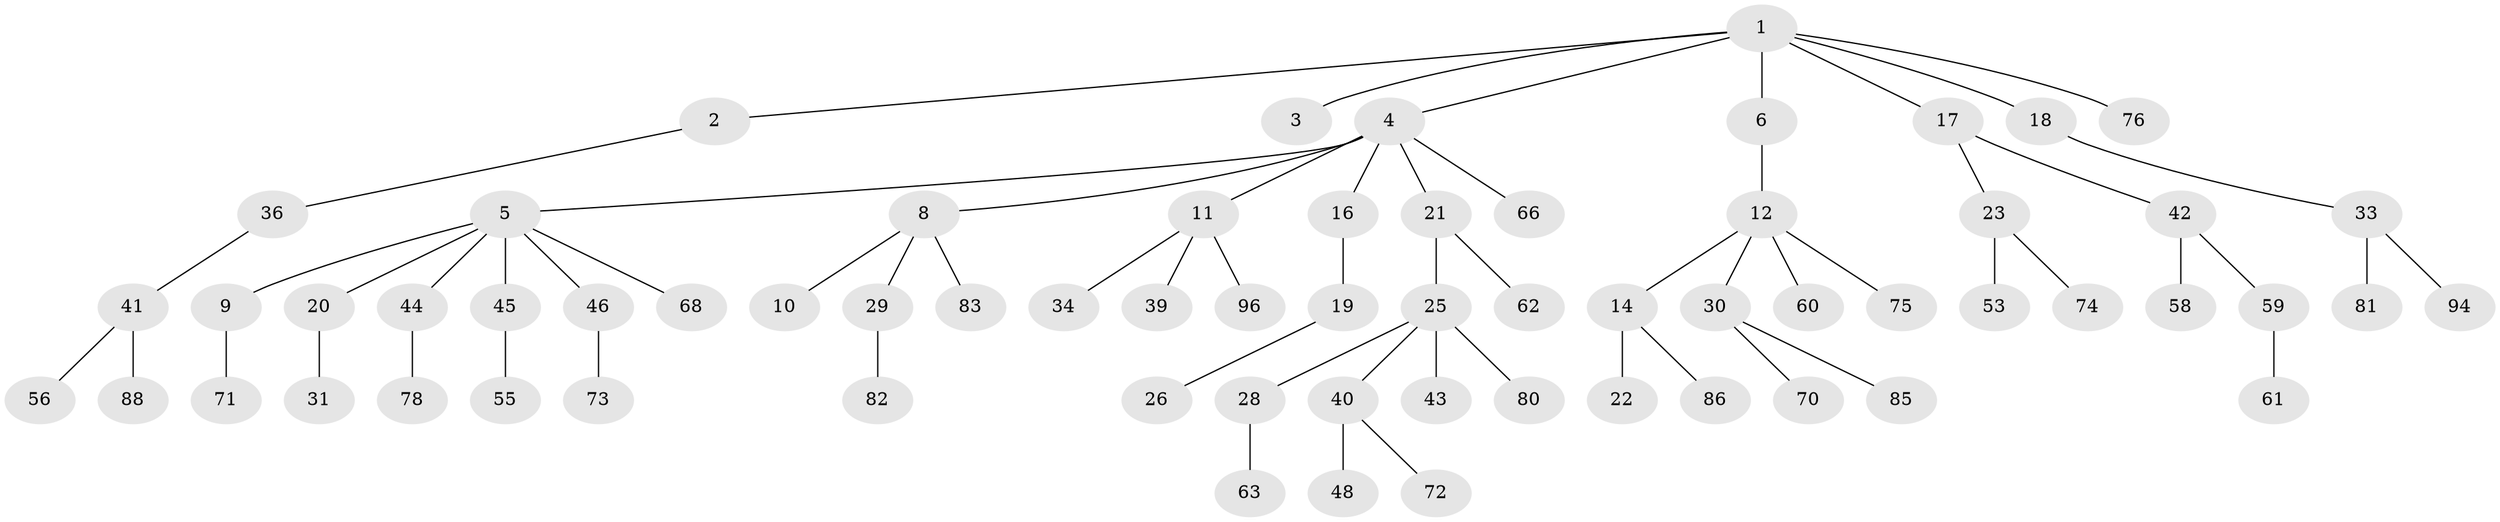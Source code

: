 // Generated by graph-tools (version 1.1) at 2025/24/03/03/25 07:24:06]
// undirected, 66 vertices, 65 edges
graph export_dot {
graph [start="1"]
  node [color=gray90,style=filled];
  1 [super="+15"];
  2 [super="+38"];
  3 [super="+95"];
  4 [super="+7"];
  5 [super="+27"];
  6;
  8 [super="+65"];
  9 [super="+47"];
  10;
  11 [super="+79"];
  12 [super="+13"];
  14 [super="+51"];
  16 [super="+69"];
  17;
  18;
  19 [super="+77"];
  20;
  21 [super="+35"];
  22;
  23 [super="+24"];
  25 [super="+84"];
  26;
  28 [super="+37"];
  29 [super="+54"];
  30 [super="+64"];
  31 [super="+32"];
  33 [super="+67"];
  34;
  36 [super="+57"];
  39;
  40 [super="+52"];
  41 [super="+97"];
  42 [super="+50"];
  43;
  44;
  45 [super="+90"];
  46 [super="+49"];
  48;
  53;
  55 [super="+87"];
  56;
  58;
  59;
  60 [super="+89"];
  61 [super="+98"];
  62 [super="+92"];
  63;
  66 [super="+91"];
  68 [super="+93"];
  70;
  71;
  72;
  73;
  74;
  75;
  76 [super="+99"];
  78;
  80;
  81;
  82;
  83;
  85;
  86;
  88;
  94;
  96;
  1 -- 2;
  1 -- 3;
  1 -- 4;
  1 -- 6;
  1 -- 76;
  1 -- 18;
  1 -- 17;
  2 -- 36;
  4 -- 5;
  4 -- 16;
  4 -- 21;
  4 -- 66;
  4 -- 8;
  4 -- 11;
  5 -- 9;
  5 -- 20;
  5 -- 44;
  5 -- 45;
  5 -- 46;
  5 -- 68;
  6 -- 12;
  8 -- 10;
  8 -- 29;
  8 -- 83;
  9 -- 71;
  11 -- 34;
  11 -- 39;
  11 -- 96;
  12 -- 14;
  12 -- 75;
  12 -- 60;
  12 -- 30;
  14 -- 22;
  14 -- 86;
  16 -- 19;
  17 -- 23;
  17 -- 42;
  18 -- 33;
  19 -- 26;
  20 -- 31;
  21 -- 25;
  21 -- 62;
  23 -- 74;
  23 -- 53;
  25 -- 28;
  25 -- 40;
  25 -- 43;
  25 -- 80;
  28 -- 63;
  29 -- 82;
  30 -- 70;
  30 -- 85;
  33 -- 94;
  33 -- 81;
  36 -- 41;
  40 -- 48;
  40 -- 72;
  41 -- 56;
  41 -- 88;
  42 -- 58;
  42 -- 59;
  44 -- 78;
  45 -- 55;
  46 -- 73;
  59 -- 61;
}
